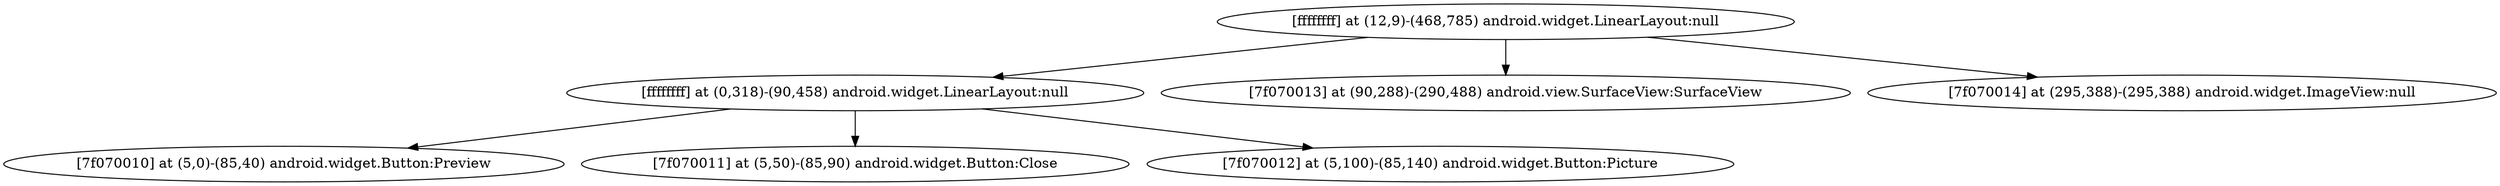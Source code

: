 strict digraph G {
  1 [ label="[ffffffff] at (12,9)-(468,785) android.widget.LinearLayout:null" ];
  2 [ label="[ffffffff] at (0,318)-(90,458) android.widget.LinearLayout:null" ];
  3 [ label="[7f070010] at (5,0)-(85,40) android.widget.Button:Preview" ];
  4 [ label="[7f070011] at (5,50)-(85,90) android.widget.Button:Close" ];
  5 [ label="[7f070012] at (5,100)-(85,140) android.widget.Button:Picture" ];
  6 [ label="[7f070013] at (90,288)-(290,488) android.view.SurfaceView:SurfaceView" ];
  7 [ label="[7f070014] at (295,388)-(295,388) android.widget.ImageView:null" ];
  1 -> 2;
  2 -> 3;
  2 -> 4;
  2 -> 5;
  1 -> 6;
  1 -> 7;
}
